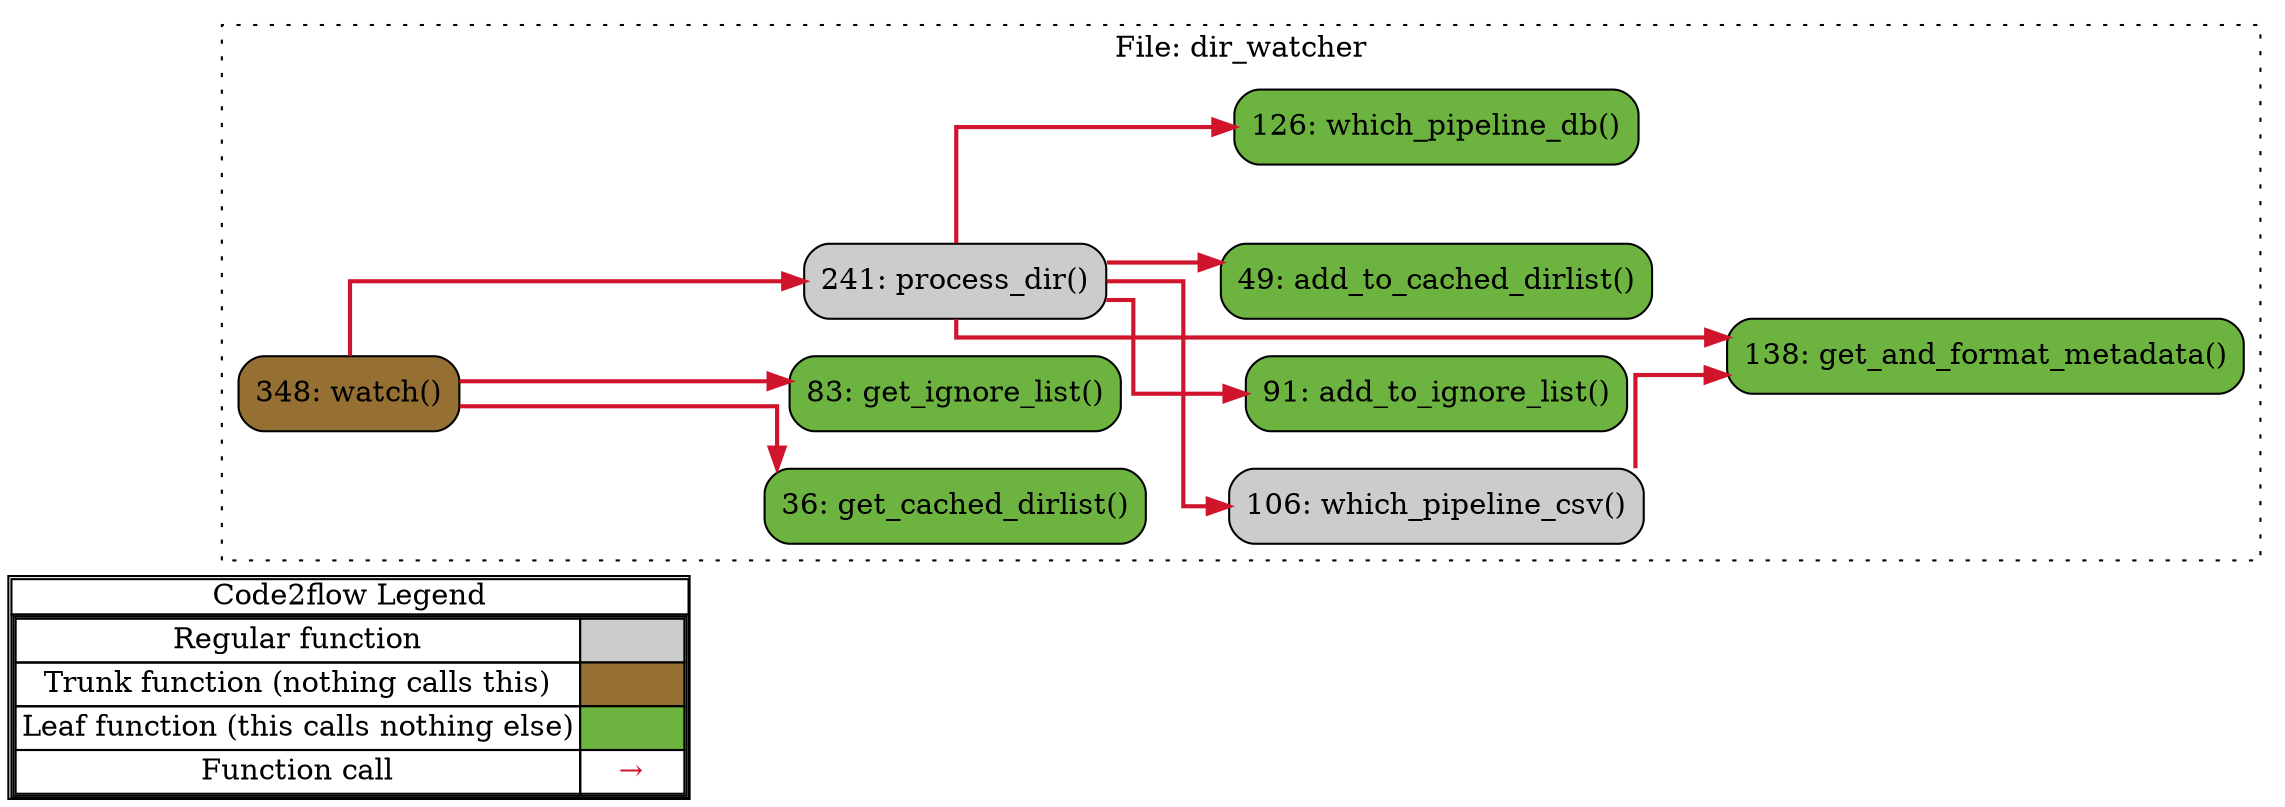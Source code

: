 digraph G {
concentrate=true;
splines="ortho";
rankdir="LR";
subgraph legend{
    rank = min;
    label = "legend";
    Legend [shape=none, margin=0, label = <
        <table cellspacing="0" cellpadding="0" border="1"><tr><td>Code2flow Legend</td></tr><tr><td>
        <table cellspacing="0">
        <tr><td>Regular function</td><td width="50px" bgcolor='#cccccc'></td></tr>
        <tr><td>Trunk function (nothing calls this)</td><td bgcolor='#966F33'></td></tr>
        <tr><td>Leaf function (this calls nothing else)</td><td bgcolor='#6db33f'></td></tr>
        <tr><td>Function call</td><td><font color='#cf142b'>&#8594;</font></td></tr>
        </table></td></tr></table>
        >];
}node_a01fcd2a [label="106: which_pipeline_csv()" name="dir_watcher::which_pipeline_csv" shape="rect" style="rounded,filled" fillcolor="#cccccc" ];
node_7489acdc [label="348: watch()" name="dir_watcher::watch" shape="rect" style="rounded,filled" fillcolor="#966F33" ];
node_34712e57 [label="36: get_cached_dirlist()" name="dir_watcher::get_cached_dirlist" shape="rect" style="rounded,filled" fillcolor="#6db33f" ];
node_a51414cf [label="91: add_to_ignore_list()" name="dir_watcher::add_to_ignore_list" shape="rect" style="rounded,filled" fillcolor="#6db33f" ];
node_72f73e39 [label="49: add_to_cached_dirlist()" name="dir_watcher::add_to_cached_dirlist" shape="rect" style="rounded,filled" fillcolor="#6db33f" ];
node_d7ca6b80 [label="83: get_ignore_list()" name="dir_watcher::get_ignore_list" shape="rect" style="rounded,filled" fillcolor="#6db33f" ];
node_c3a30672 [label="138: get_and_format_metadata()" name="dir_watcher::get_and_format_metadata" shape="rect" style="rounded,filled" fillcolor="#6db33f" ];
node_a1603c43 [label="241: process_dir()" name="dir_watcher::process_dir" shape="rect" style="rounded,filled" fillcolor="#cccccc" ];
node_a5ba7e59 [label="126: which_pipeline_db()" name="dir_watcher::which_pipeline_db" shape="rect" style="rounded,filled" fillcolor="#6db33f" ];
node_a01fcd2a -> node_c3a30672 [color="#cf142b" penwidth="2"];
node_a1603c43 -> node_a51414cf [color="#cf142b" penwidth="2"];
node_a1603c43 -> node_72f73e39 [color="#cf142b" penwidth="2"];
node_a1603c43 -> node_a01fcd2a [color="#cf142b" penwidth="2"];
node_a1603c43 -> node_c3a30672 [color="#cf142b" penwidth="2"];
node_a1603c43 -> node_a5ba7e59 [color="#cf142b" penwidth="2"];
node_7489acdc -> node_34712e57 [color="#cf142b" penwidth="2"];
node_7489acdc -> node_d7ca6b80 [color="#cf142b" penwidth="2"];
node_7489acdc -> node_a1603c43 [color="#cf142b" penwidth="2"];
subgraph cluster_a17846ea {
    node_34712e57 node_72f73e39 node_d7ca6b80 node_a51414cf node_a01fcd2a node_a5ba7e59 node_c3a30672 node_a1603c43 node_7489acdc;
    label="File: dir_watcher";
    name="dir_watcher";
    style="filled";
    graph[style=dotted];
};
}
